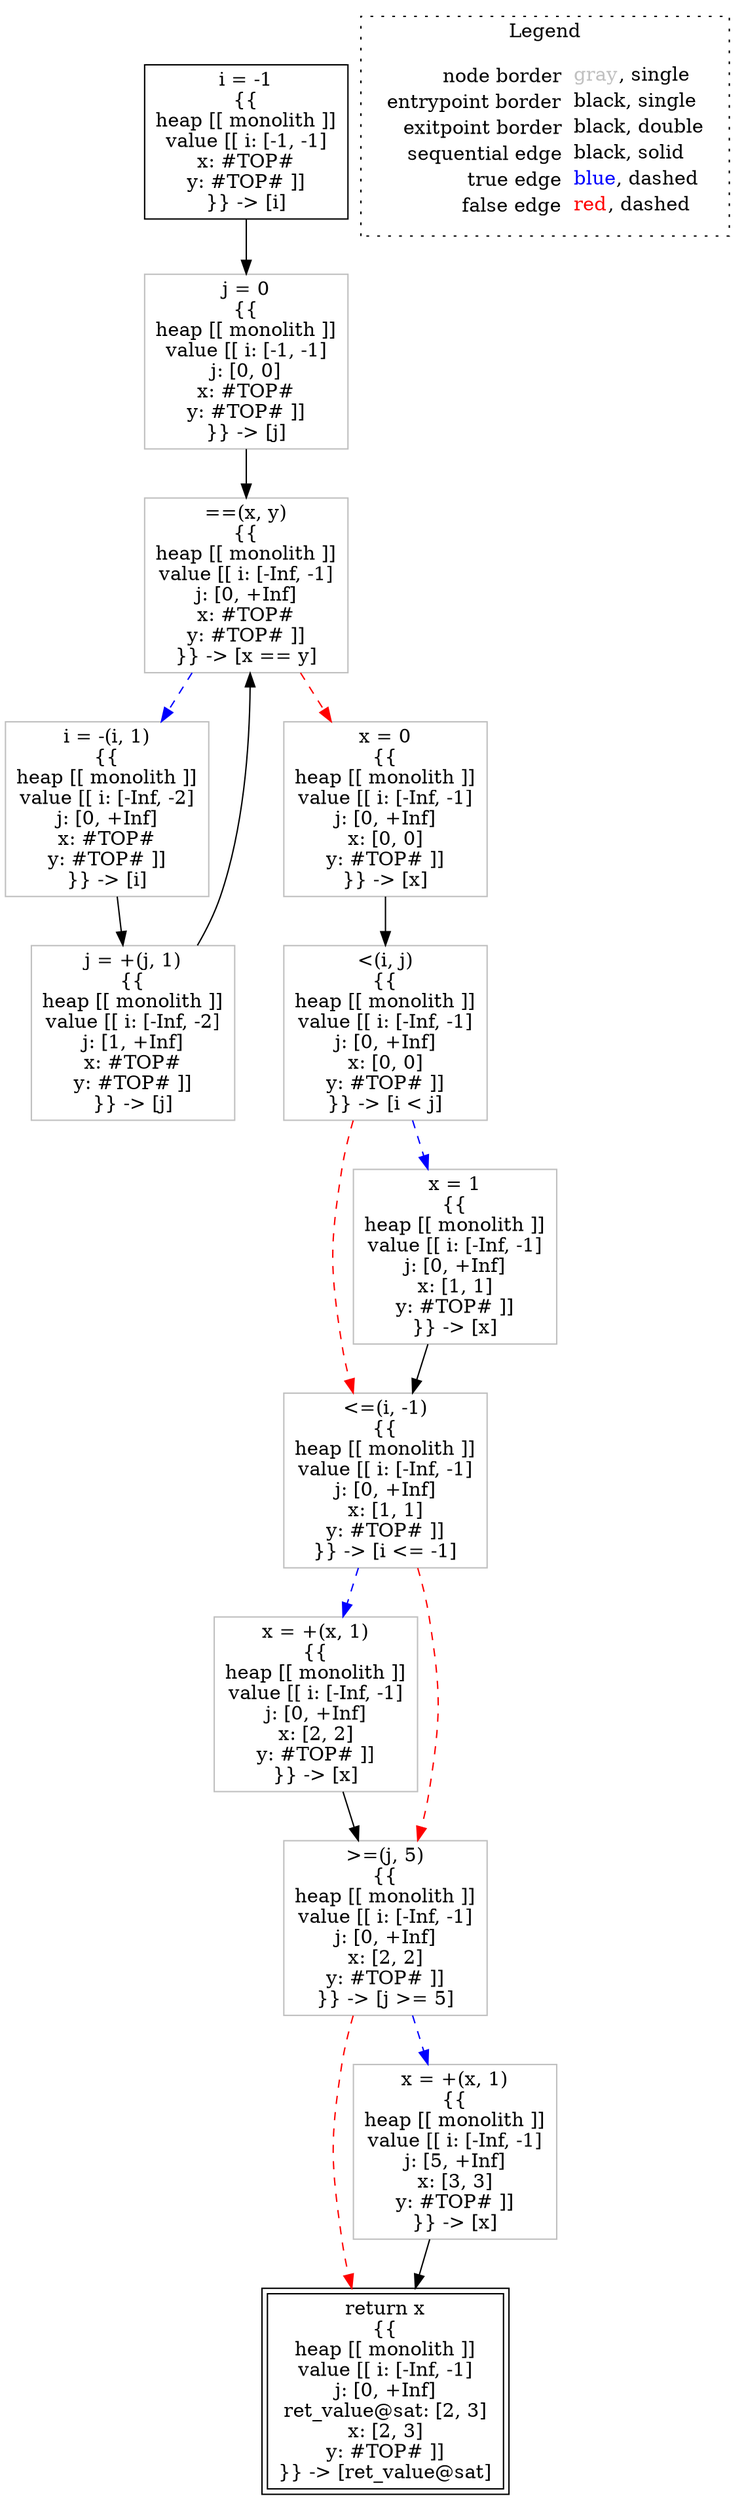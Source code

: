 digraph {
	"node0" [shape="rect",color="black",label=<i = -1<BR/>{{<BR/>heap [[ monolith ]]<BR/>value [[ i: [-1, -1]<BR/>x: #TOP#<BR/>y: #TOP# ]]<BR/>}} -&gt; [i]>];
	"node1" [shape="rect",color="gray",label=<x = +(x, 1)<BR/>{{<BR/>heap [[ monolith ]]<BR/>value [[ i: [-Inf, -1]<BR/>j: [0, +Inf]<BR/>x: [2, 2]<BR/>y: #TOP# ]]<BR/>}} -&gt; [x]>];
	"node2" [shape="rect",color="gray",label=<&lt;=(i, -1)<BR/>{{<BR/>heap [[ monolith ]]<BR/>value [[ i: [-Inf, -1]<BR/>j: [0, +Inf]<BR/>x: [1, 1]<BR/>y: #TOP# ]]<BR/>}} -&gt; [i &lt;= -1]>];
	"node3" [shape="rect",color="gray",label=<i = -(i, 1)<BR/>{{<BR/>heap [[ monolith ]]<BR/>value [[ i: [-Inf, -2]<BR/>j: [0, +Inf]<BR/>x: #TOP#<BR/>y: #TOP# ]]<BR/>}} -&gt; [i]>];
	"node4" [shape="rect",color="gray",label=<==(x, y)<BR/>{{<BR/>heap [[ monolith ]]<BR/>value [[ i: [-Inf, -1]<BR/>j: [0, +Inf]<BR/>x: #TOP#<BR/>y: #TOP# ]]<BR/>}} -&gt; [x == y]>];
	"node5" [shape="rect",color="gray",label=<&lt;(i, j)<BR/>{{<BR/>heap [[ monolith ]]<BR/>value [[ i: [-Inf, -1]<BR/>j: [0, +Inf]<BR/>x: [0, 0]<BR/>y: #TOP# ]]<BR/>}} -&gt; [i &lt; j]>];
	"node6" [shape="rect",color="gray",label=<&gt;=(j, 5)<BR/>{{<BR/>heap [[ monolith ]]<BR/>value [[ i: [-Inf, -1]<BR/>j: [0, +Inf]<BR/>x: [2, 2]<BR/>y: #TOP# ]]<BR/>}} -&gt; [j &gt;= 5]>];
	"node7" [shape="rect",color="gray",label=<x = 0<BR/>{{<BR/>heap [[ monolith ]]<BR/>value [[ i: [-Inf, -1]<BR/>j: [0, +Inf]<BR/>x: [0, 0]<BR/>y: #TOP# ]]<BR/>}} -&gt; [x]>];
	"node8" [shape="rect",color="gray",label=<j = +(j, 1)<BR/>{{<BR/>heap [[ monolith ]]<BR/>value [[ i: [-Inf, -2]<BR/>j: [1, +Inf]<BR/>x: #TOP#<BR/>y: #TOP# ]]<BR/>}} -&gt; [j]>];
	"node9" [shape="rect",color="gray",label=<j = 0<BR/>{{<BR/>heap [[ monolith ]]<BR/>value [[ i: [-1, -1]<BR/>j: [0, 0]<BR/>x: #TOP#<BR/>y: #TOP# ]]<BR/>}} -&gt; [j]>];
	"node10" [shape="rect",color="gray",label=<x = 1<BR/>{{<BR/>heap [[ monolith ]]<BR/>value [[ i: [-Inf, -1]<BR/>j: [0, +Inf]<BR/>x: [1, 1]<BR/>y: #TOP# ]]<BR/>}} -&gt; [x]>];
	"node11" [shape="rect",color="black",peripheries="2",label=<return x<BR/>{{<BR/>heap [[ monolith ]]<BR/>value [[ i: [-Inf, -1]<BR/>j: [0, +Inf]<BR/>ret_value@sat: [2, 3]<BR/>x: [2, 3]<BR/>y: #TOP# ]]<BR/>}} -&gt; [ret_value@sat]>];
	"node12" [shape="rect",color="gray",label=<x = +(x, 1)<BR/>{{<BR/>heap [[ monolith ]]<BR/>value [[ i: [-Inf, -1]<BR/>j: [5, +Inf]<BR/>x: [3, 3]<BR/>y: #TOP# ]]<BR/>}} -&gt; [x]>];
	"node1" -> "node6" [color="black"];
	"node2" -> "node6" [color="red",style="dashed"];
	"node2" -> "node1" [color="blue",style="dashed"];
	"node3" -> "node8" [color="black"];
	"node4" -> "node7" [color="red",style="dashed"];
	"node4" -> "node3" [color="blue",style="dashed"];
	"node0" -> "node9" [color="black"];
	"node5" -> "node2" [color="red",style="dashed"];
	"node5" -> "node10" [color="blue",style="dashed"];
	"node6" -> "node11" [color="red",style="dashed"];
	"node6" -> "node12" [color="blue",style="dashed"];
	"node7" -> "node5" [color="black"];
	"node8" -> "node4" [color="black"];
	"node9" -> "node4" [color="black"];
	"node10" -> "node2" [color="black"];
	"node12" -> "node11" [color="black"];
subgraph cluster_legend {
	label="Legend";
	style=dotted;
	node [shape=plaintext];
	"legend" [label=<<table border="0" cellpadding="2" cellspacing="0" cellborder="0"><tr><td align="right">node border&nbsp;</td><td align="left"><font color="gray">gray</font>, single</td></tr><tr><td align="right">entrypoint border&nbsp;</td><td align="left"><font color="black">black</font>, single</td></tr><tr><td align="right">exitpoint border&nbsp;</td><td align="left"><font color="black">black</font>, double</td></tr><tr><td align="right">sequential edge&nbsp;</td><td align="left"><font color="black">black</font>, solid</td></tr><tr><td align="right">true edge&nbsp;</td><td align="left"><font color="blue">blue</font>, dashed</td></tr><tr><td align="right">false edge&nbsp;</td><td align="left"><font color="red">red</font>, dashed</td></tr></table>>];
}

}
